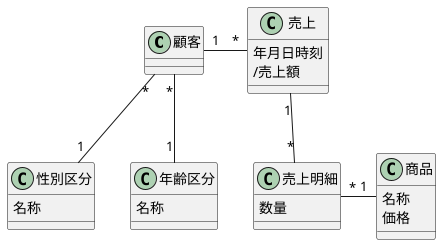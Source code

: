@startuml

class 顧客

class 性別区分 {
  名称
}

class 年齢区分 {
  名称
}

class 売上 {
  年月日時刻
  /売上額
}

class 売上明細 {
  数量
}

class 商品 {
  名称
  価格
}

顧客 "*"--"1" 性別区分
顧客 "*"--"1" 年齢区分
顧客 "1"-r-"*" 売上
売上 "1"--"*" 売上明細
売上明細 "*"-r-"1" 商品

@enduml
